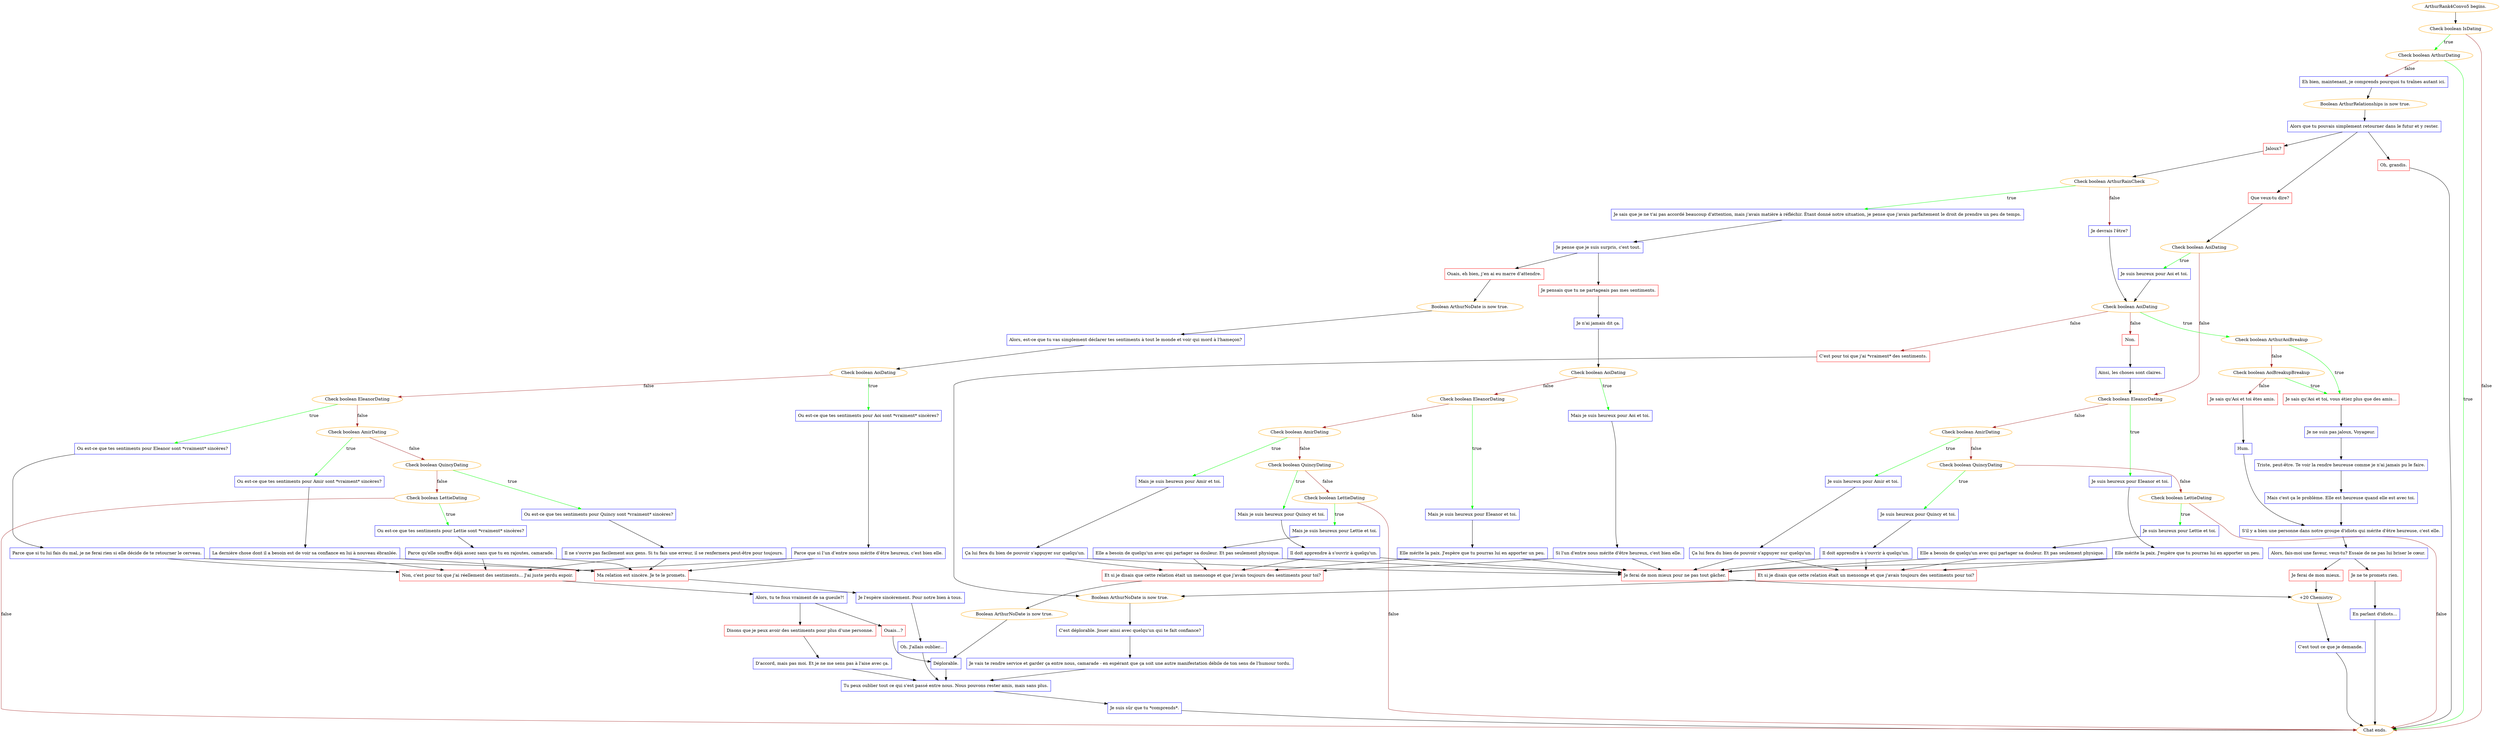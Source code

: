 digraph {
	"ArthurRank4Convo5 begins." [color=orange];
		"ArthurRank4Convo5 begins." -> j2018845881;
	j2018845881 [label="Check boolean IsDating",color=orange];
		j2018845881 -> j2993237603 [label=true,color=green];
		j2018845881 -> "Chat ends." [label=false,color=brown];
	j2993237603 [label="Check boolean ArthurDating",color=orange];
		j2993237603 -> "Chat ends." [label=true,color=green];
		j2993237603 -> j2808396444 [label=false,color=brown];
	"Chat ends." [color=orange];
	j2808396444 [label="Eh bien, maintenant, je comprends pourquoi tu traînes autant ici.",shape=box,color=blue];
		j2808396444 -> j706106928;
	j706106928 [label="Boolean ArthurRelationships is now true.",color=orange];
		j706106928 -> j836463186;
	j836463186 [label="Alors que tu pouvais simplement retourner dans le futur et y rester.",shape=box,color=blue];
		j836463186 -> j860546208;
		j836463186 -> j258193898;
		j836463186 -> j3383752662;
	j860546208 [label="Oh, grandis.",shape=box,color=red];
		j860546208 -> "Chat ends.";
	j258193898 [label="Jaloux?",shape=box,color=red];
		j258193898 -> j1876090925;
	j3383752662 [label="Que veux-tu dire?",shape=box,color=red];
		j3383752662 -> j3574252422;
	j1876090925 [label="Check boolean ArthurRainCheck",color=orange];
		j1876090925 -> j1168599312 [label=true,color=green];
		j1876090925 -> j225770589 [label=false,color=brown];
	j3574252422 [label="Check boolean AoiDating",color=orange];
		j3574252422 -> j2045535126 [label=true,color=green];
		j3574252422 -> j1759626161 [label=false,color=brown];
	j1168599312 [label="Je sais que je ne t'ai pas accordé beaucoup d'attention, mais j'avais matière à réfléchir. Étant donné notre situation, je pense que j'avais parfaitement le droit de prendre un peu de temps.",shape=box,color=blue];
		j1168599312 -> j3490434073;
	j225770589 [label="Je devrais l'être?",shape=box,color=blue];
		j225770589 -> j2279261553;
	j2045535126 [label="Je suis heureux pour Aoi et toi.",shape=box,color=blue];
		j2045535126 -> j2279261553;
	j1759626161 [label="Check boolean EleanorDating",color=orange];
		j1759626161 -> j618501006 [label=true,color=green];
		j1759626161 -> j4274557196 [label=false,color=brown];
	j3490434073 [label="Je pense que je suis surpris, c'est tout.",shape=box,color=blue];
		j3490434073 -> j1783266580;
		j3490434073 -> j3027461174;
	j2279261553 [label="Check boolean AoiDating",color=orange];
		j2279261553 -> j1863277533 [label=true,color=green];
		j2279261553 -> j3340141519 [label=false,color=brown];
		j2279261553 -> j2796778054 [label=false,color=brown];
	j618501006 [label="Je suis heureux pour Eleanor et toi.",shape=box,color=blue];
		j618501006 -> j2753209710;
	j4274557196 [label="Check boolean AmirDating",color=orange];
		j4274557196 -> j2830518907 [label=true,color=green];
		j4274557196 -> j1675108729 [label=false,color=brown];
	j1783266580 [label="Je pensais que tu ne partageais pas mes sentiments.",shape=box,color=red];
		j1783266580 -> j756563814;
	j3027461174 [label="Ouais, eh bien, j’en ai eu marre d’attendre.",shape=box,color=red];
		j3027461174 -> j2187192431;
	j1863277533 [label="Check boolean ArthurAoiBreakup",color=orange];
		j1863277533 -> j634428216 [label=true,color=green];
		j1863277533 -> j1641706424 [label=false,color=brown];
	j3340141519 [label="Non.",shape=box,color=red];
		j3340141519 -> j2153626361;
	j2796778054 [label="C'est pour toi que j'ai *vraiment* des sentiments.",shape=box,color=red];
		j2796778054 -> j548677349;
	j2753209710 [label="Elle mérite la paix. J'espère que tu pourras lui en apporter un peu.",shape=box,color=blue];
		j2753209710 -> j386491896;
		j2753209710 -> j4201992051;
	j2830518907 [label="Je suis heureux pour Amir et toi.",shape=box,color=blue];
		j2830518907 -> j3042444600;
	j1675108729 [label="Check boolean QuincyDating",color=orange];
		j1675108729 -> j1020485867 [label=true,color=green];
		j1675108729 -> j3895399393 [label=false,color=brown];
	j756563814 [label="Je n'ai jamais dit ça.",shape=box,color=blue];
		j756563814 -> j1292584064;
	j2187192431 [label="Boolean ArthurNoDate is now true.",color=orange];
		j2187192431 -> j286166598;
	j634428216 [label="Je sais qu'Aoi et toi, vous étiez plus que des amis...",shape=box,color=red];
		j634428216 -> j1035004507;
	j1641706424 [label="Check boolean AoiBreakupBreakup",color=orange];
		j1641706424 -> j634428216 [label=true,color=green];
		j1641706424 -> j3293145015 [label=false,color=brown];
	j2153626361 [label="Ainsi, les choses sont claires.",shape=box,color=blue];
		j2153626361 -> j1759626161;
	j548677349 [label="Boolean ArthurNoDate is now true.",color=orange];
		j548677349 -> j2467078419;
	j386491896 [label="Je ferai de mon mieux pour ne pas tout gâcher.",shape=box,color=red];
		j386491896 -> j3444790189;
	j4201992051 [label="Et si je disais que cette relation était un mensonge et que j'avais toujours des sentiments pour toi?",shape=box,color=red];
		j4201992051 -> j548677349;
	j3042444600 [label="Ça lui fera du bien de pouvoir s'appuyer sur quelqu'un.",shape=box,color=blue];
		j3042444600 -> j386491896;
		j3042444600 -> j4201992051;
	j1020485867 [label="Je suis heureux pour Quincy et toi.",shape=box,color=blue];
		j1020485867 -> j2213516134;
	j3895399393 [label="Check boolean LettieDating",color=orange];
		j3895399393 -> j602568063 [label=true,color=green];
		j3895399393 -> "Chat ends." [label=false,color=brown];
	j1292584064 [label="Check boolean AoiDating",color=orange];
		j1292584064 -> j1503613379 [label=true,color=green];
		j1292584064 -> j1044422633 [label=false,color=brown];
	j286166598 [label="Alors, est-ce que tu vas simplement déclarer tes sentiments à tout le monde et voir qui mord à l'hameçon?",shape=box,color=blue];
		j286166598 -> j2578975380;
	j1035004507 [label="Je ne suis pas jaloux, Voyageur.",shape=box,color=blue];
		j1035004507 -> j1348230606;
	j3293145015 [label="Je sais qu'Aoi et toi êtes amis.",shape=box,color=red];
		j3293145015 -> j637046621;
	j2467078419 [label="C'est déplorable. Jouer ainsi avec quelqu'un qui te fait confiance?",shape=box,color=blue];
		j2467078419 -> j2647954974;
	j3444790189 [label="+20 Chemistry",color=orange];
		j3444790189 -> j3303961467;
	j2213516134 [label="Il doit apprendre à s'ouvrir à quelqu'un.",shape=box,color=blue];
		j2213516134 -> j386491896;
		j2213516134 -> j4201992051;
	j602568063 [label="Je suis heureux pour Lettie et toi.",shape=box,color=blue];
		j602568063 -> j1657725713;
	j1503613379 [label="Mais je suis heureux pour Aoi et toi.",shape=box,color=blue];
		j1503613379 -> j3060072216;
	j1044422633 [label="Check boolean EleanorDating",color=orange];
		j1044422633 -> j2223820645 [label=true,color=green];
		j1044422633 -> j2191467577 [label=false,color=brown];
	j2578975380 [label="Check boolean AoiDating",color=orange];
		j2578975380 -> j4132270630 [label=true,color=green];
		j2578975380 -> j1553816266 [label=false,color=brown];
	j1348230606 [label="Triste, peut-être. Te voir la rendre heureuse comme je n'ai jamais pu le faire.",shape=box,color=blue];
		j1348230606 -> j2510204761;
	j637046621 [label="Hum.",shape=box,color=blue];
		j637046621 -> j638061067;
	j2647954974 [label="Je vais te rendre service et garder ça entre nous, camarade - en espérant que ça soit une autre manifestation débile de ton sens de l'humour tordu.",shape=box,color=blue];
		j2647954974 -> j2145512341;
	j3303961467 [label="C'est tout ce que je demande.",shape=box,color=blue];
		j3303961467 -> "Chat ends.";
	j1657725713 [label="Elle a besoin de quelqu'un avec qui partager sa douleur. Et pas seulement physique.",shape=box,color=blue];
		j1657725713 -> j386491896;
		j1657725713 -> j4201992051;
	j3060072216 [label="Si l'un d'entre nous mérite d'être heureux, c'est bien elle.",shape=box,color=blue];
		j3060072216 -> j386491896;
		j3060072216 -> j1584542755;
	j2223820645 [label="Mais je suis heureux pour Eleanor et toi.",shape=box,color=blue];
		j2223820645 -> j4048925331;
	j2191467577 [label="Check boolean AmirDating",color=orange];
		j2191467577 -> j836228517 [label=true,color=green];
		j2191467577 -> j3786569169 [label=false,color=brown];
	j4132270630 [label="Ou est-ce que tes sentiments pour Aoi sont *vraiment* sincères?",shape=box,color=blue];
		j4132270630 -> j337220796;
	j1553816266 [label="Check boolean EleanorDating",color=orange];
		j1553816266 -> j1496236628 [label=true,color=green];
		j1553816266 -> j2704905820 [label=false,color=brown];
	j2510204761 [label="Mais c'est ça le problème. Elle est heureuse quand elle est avec toi.",shape=box,color=blue];
		j2510204761 -> j638061067;
	j638061067 [label="S'il y a bien une personne dans notre groupe d'idiots qui mérite d'être heureuse, c'est elle.",shape=box,color=blue];
		j638061067 -> j2846271174;
	j2145512341 [label="Tu peux oublier tout ce qui s'est passé entre nous. Nous pouvons rester amis, mais sans plus.",shape=box,color=blue];
		j2145512341 -> j2196559500;
	j1584542755 [label="Et si je disais que cette relation était un mensonge et que j'avais toujours des sentiments pour toi?",shape=box,color=red];
		j1584542755 -> j1860091881;
	j4048925331 [label="Elle mérite la paix. J'espère que tu pourras lui en apporter un peu.",shape=box,color=blue];
		j4048925331 -> j386491896;
		j4048925331 -> j1584542755;
	j836228517 [label="Mais je suis heureux pour Amir et toi.",shape=box,color=blue];
		j836228517 -> j3452612877;
	j3786569169 [label="Check boolean QuincyDating",color=orange];
		j3786569169 -> j1270616085 [label=true,color=green];
		j3786569169 -> j500909637 [label=false,color=brown];
	j337220796 [label="Parce que si l’un d’entre nous mérite d’être heureux, c’est bien elle.",shape=box,color=blue];
		j337220796 -> j1868608485;
		j337220796 -> j2681560679;
	j1496236628 [label="Ou est-ce que tes sentiments pour Eleanor sont *vraiment* sincères?",shape=box,color=blue];
		j1496236628 -> j4075102952;
	j2704905820 [label="Check boolean AmirDating",color=orange];
		j2704905820 -> j1282718972 [label=true,color=green];
		j2704905820 -> j1535484838 [label=false,color=brown];
	j2846271174 [label="Alors, fais-moi une faveur, veux-tu? Essaie de ne pas lui briser le cœur.",shape=box,color=blue];
		j2846271174 -> j2619766044;
		j2846271174 -> j2308293880;
	j2196559500 [label="Je suis sûr que tu *comprends*.",shape=box,color=blue];
		j2196559500 -> "Chat ends.";
	j1860091881 [label="Boolean ArthurNoDate is now true.",color=orange];
		j1860091881 -> j1844880640;
	j3452612877 [label="Ça lui fera du bien de pouvoir s'appuyer sur quelqu'un.",shape=box,color=blue];
		j3452612877 -> j386491896;
		j3452612877 -> j1584542755;
	j1270616085 [label="Mais je suis heureux pour Quincy et toi.",shape=box,color=blue];
		j1270616085 -> j263544401;
	j500909637 [label="Check boolean LettieDating",color=orange];
		j500909637 -> j1715347139 [label=true,color=green];
		j500909637 -> "Chat ends." [label=false,color=brown];
	j1868608485 [label="Ma relation est sincère. Je te le promets.",shape=box,color=red];
		j1868608485 -> j1927214528;
	j2681560679 [label="Non, c'est pour toi que j'ai réellement des sentiments... J'ai juste perdu espoir.",shape=box,color=red];
		j2681560679 -> j965409587;
	j4075102952 [label="Parce que si tu lui fais du mal, je ne ferai rien si elle décide de te retourner le cerveau.",shape=box,color=blue];
		j4075102952 -> j1868608485;
		j4075102952 -> j2681560679;
	j1282718972 [label="Ou est-ce que tes sentiments pour Amir sont *vraiment* sincères?",shape=box,color=blue];
		j1282718972 -> j3819240822;
	j1535484838 [label="Check boolean QuincyDating",color=orange];
		j1535484838 -> j2226493084 [label=true,color=green];
		j1535484838 -> j2093702655 [label=false,color=brown];
	j2619766044 [label="Je ferai de mon mieux.",shape=box,color=red];
		j2619766044 -> j3444790189;
	j2308293880 [label="Je ne te promets rien.",shape=box,color=red];
		j2308293880 -> j1520033072;
	j1844880640 [label="Déplorable.",shape=box,color=blue];
		j1844880640 -> j2145512341;
	j263544401 [label="Il doit apprendre à s'ouvrir à quelqu'un.",shape=box,color=blue];
		j263544401 -> j386491896;
		j263544401 -> j1584542755;
	j1715347139 [label="Mais je suis heureux pour Lettie et toi.",shape=box,color=blue];
		j1715347139 -> j3294141191;
	j1927214528 [label="Je l'espère sincèrement. Pour notre bien à tous.",shape=box,color=blue];
		j1927214528 -> j1837796279;
	j965409587 [label="Alors, tu te fous vraiment de sa gueule?!",shape=box,color=blue];
		j965409587 -> j495279177;
		j965409587 -> j2061340315;
	j3819240822 [label="La dernière chose dont il a besoin est de voir sa confiance en lui à nouveau ébranlée.",shape=box,color=blue];
		j3819240822 -> j1868608485;
		j3819240822 -> j2681560679;
	j2226493084 [label="Ou est-ce que tes sentiments pour Quincy sont *vraiment* sincères?",shape=box,color=blue];
		j2226493084 -> j443222202;
	j2093702655 [label="Check boolean LettieDating",color=orange];
		j2093702655 -> j2866329102 [label=true,color=green];
		j2093702655 -> "Chat ends." [label=false,color=brown];
	j1520033072 [label="En parlant d'idiots...",shape=box,color=blue];
		j1520033072 -> "Chat ends.";
	j3294141191 [label="Elle a besoin de quelqu'un avec qui partager sa douleur. Et pas seulement physique.",shape=box,color=blue];
		j3294141191 -> j386491896;
		j3294141191 -> j1584542755;
	j1837796279 [label="Oh. J'allais oublier...",shape=box,color=blue];
		j1837796279 -> j2145512341;
	j495279177 [label="Disons que je peux avoir des sentiments pour plus d’une personne.",shape=box,color=red];
		j495279177 -> j4220173567;
	j2061340315 [label="Ouais...?",shape=box,color=red];
		j2061340315 -> j1844880640;
	j443222202 [label="Il ne s'ouvre pas facilement aux gens. Si tu fais une erreur, il se renfermera peut-être pour toujours.",shape=box,color=blue];
		j443222202 -> j1868608485;
		j443222202 -> j2681560679;
	j2866329102 [label="Ou est-ce que tes sentiments pour Lettie sont *vraiment* sincères?",shape=box,color=blue];
		j2866329102 -> j3628654369;
	j4220173567 [label="D'accord, mais pas moi. Et je ne me sens pas à l'aise avec ça.",shape=box,color=blue];
		j4220173567 -> j2145512341;
	j3628654369 [label="Parce qu'elle souffre déjà assez sans que tu en rajoutes, camarade.",shape=box,color=blue];
		j3628654369 -> j1868608485;
		j3628654369 -> j2681560679;
}